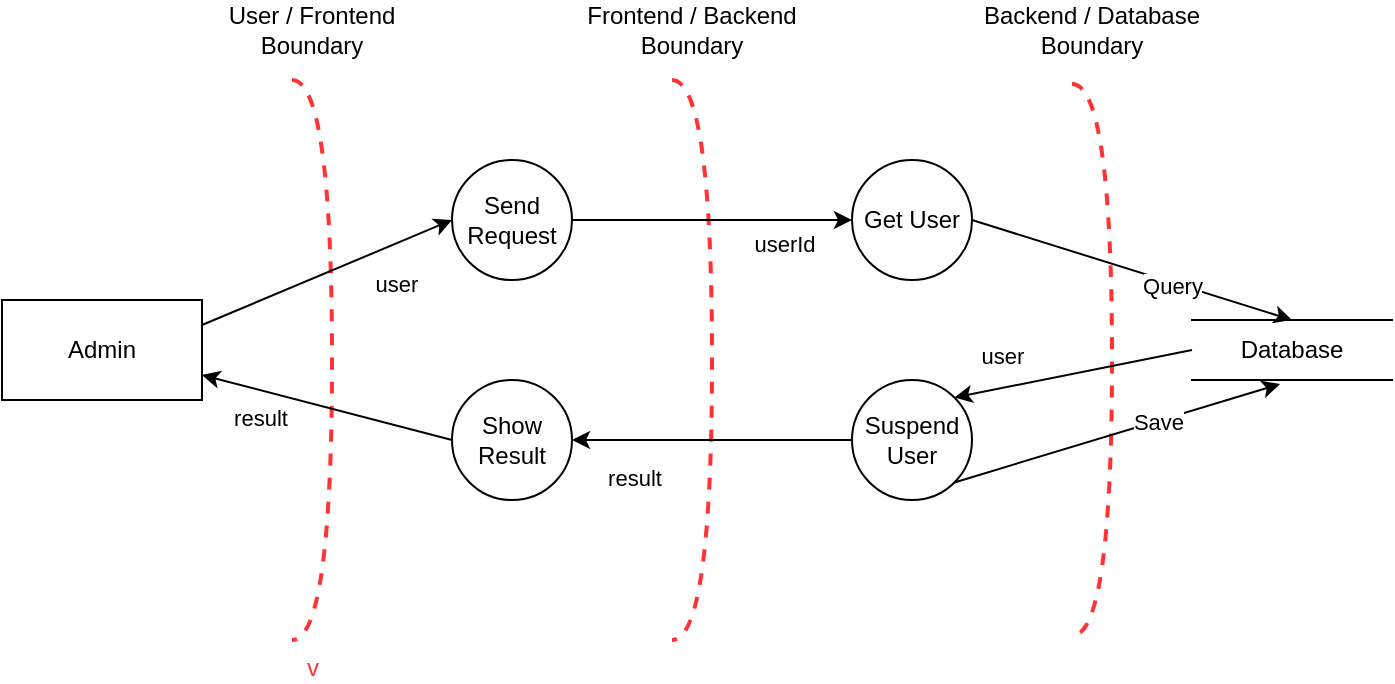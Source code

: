 <mxfile version="24.2.5" type="device">
  <diagram name="Página-1" id="sGbsREWsHjC3F5GEO4Eu">
    <mxGraphModel dx="989" dy="532" grid="1" gridSize="10" guides="1" tooltips="1" connect="1" arrows="1" fold="1" page="1" pageScale="1" pageWidth="1169" pageHeight="827" math="0" shadow="0">
      <root>
        <mxCell id="0" />
        <mxCell id="1" parent="0" />
        <mxCell id="EqJ2xSsujDH2mjNiBFDZ-3" value="Admin" style="html=1;dashed=0;whiteSpace=wrap;" parent="1" vertex="1">
          <mxGeometry x="175" y="180" width="100" height="50" as="geometry" />
        </mxCell>
        <mxCell id="EqJ2xSsujDH2mjNiBFDZ-5" value="v" style="shape=requiredInterface;html=1;verticalLabelPosition=bottom;dashed=1;strokeColor=#FF3333;strokeWidth=2;fillColor=none;fontColor=#FF3333;align=center;verticalAlign=top;labelPosition=center;" parent="1" vertex="1">
          <mxGeometry x="320" y="70" width="20" height="280" as="geometry" />
        </mxCell>
        <mxCell id="EqJ2xSsujDH2mjNiBFDZ-7" value="" style="shape=requiredInterface;html=1;verticalLabelPosition=bottom;dashed=1;strokeColor=#FF3333;strokeWidth=2;fillColor=none;fontColor=#FF3333;align=center;verticalAlign=top;labelPosition=center;" parent="1" vertex="1">
          <mxGeometry x="510" y="70" width="20" height="280" as="geometry" />
        </mxCell>
        <mxCell id="EqJ2xSsujDH2mjNiBFDZ-9" value="" style="shape=requiredInterface;html=1;verticalLabelPosition=bottom;dashed=1;strokeColor=#FF3333;strokeWidth=2;fillColor=none;fontColor=#FF3333;align=center;verticalAlign=top;labelPosition=center;" parent="1" vertex="1">
          <mxGeometry x="710" y="72" width="20" height="276" as="geometry" />
        </mxCell>
        <mxCell id="EqJ2xSsujDH2mjNiBFDZ-11" value="User / Frontend Boundary" style="text;html=1;align=center;verticalAlign=middle;whiteSpace=wrap;rounded=0;" parent="1" vertex="1">
          <mxGeometry x="275" y="30" width="110" height="30" as="geometry" />
        </mxCell>
        <mxCell id="EqJ2xSsujDH2mjNiBFDZ-12" value="Database" style="html=1;dashed=0;whiteSpace=wrap;shape=partialRectangle;right=0;left=0;" parent="1" vertex="1">
          <mxGeometry x="770" y="190" width="100" height="30" as="geometry" />
        </mxCell>
        <mxCell id="EqJ2xSsujDH2mjNiBFDZ-13" value="Frontend / Backend Boundary" style="text;html=1;align=center;verticalAlign=middle;whiteSpace=wrap;rounded=0;" parent="1" vertex="1">
          <mxGeometry x="465" y="30" width="110" height="30" as="geometry" />
        </mxCell>
        <mxCell id="EqJ2xSsujDH2mjNiBFDZ-14" value="Backend / Database Boundary" style="text;html=1;align=center;verticalAlign=middle;whiteSpace=wrap;rounded=0;" parent="1" vertex="1">
          <mxGeometry x="660" y="30" width="120" height="30" as="geometry" />
        </mxCell>
        <mxCell id="EqJ2xSsujDH2mjNiBFDZ-22" value="Suspend User" style="shape=ellipse;html=1;dashed=0;whiteSpace=wrap;perimeter=ellipsePerimeter;" parent="1" vertex="1">
          <mxGeometry x="600" y="220" width="60" height="60" as="geometry" />
        </mxCell>
        <mxCell id="EqJ2xSsujDH2mjNiBFDZ-23" value="Send&lt;div&gt;Request&lt;/div&gt;" style="shape=ellipse;html=1;dashed=0;whiteSpace=wrap;perimeter=ellipsePerimeter;" parent="1" vertex="1">
          <mxGeometry x="400" y="110" width="60" height="60" as="geometry" />
        </mxCell>
        <mxCell id="EqJ2xSsujDH2mjNiBFDZ-24" value="Show Result" style="shape=ellipse;html=1;dashed=0;whiteSpace=wrap;perimeter=ellipsePerimeter;" parent="1" vertex="1">
          <mxGeometry x="400" y="220" width="60" height="60" as="geometry" />
        </mxCell>
        <mxCell id="EqJ2xSsujDH2mjNiBFDZ-26" value="" style="endArrow=classic;html=1;rounded=0;exitX=1;exitY=0.25;exitDx=0;exitDy=0;entryX=0;entryY=0.5;entryDx=0;entryDy=0;" parent="1" source="EqJ2xSsujDH2mjNiBFDZ-3" target="EqJ2xSsujDH2mjNiBFDZ-23" edge="1">
          <mxGeometry width="50" height="50" relative="1" as="geometry">
            <mxPoint x="280" y="212.5" as="sourcePoint" />
            <mxPoint x="410" y="140" as="targetPoint" />
          </mxGeometry>
        </mxCell>
        <mxCell id="EqJ2xSsujDH2mjNiBFDZ-27" value="user" style="edgeLabel;html=1;align=center;verticalAlign=middle;resizable=0;points=[];" parent="EqJ2xSsujDH2mjNiBFDZ-26" vertex="1" connectable="0">
          <mxGeometry x="0.235" y="-1" relative="1" as="geometry">
            <mxPoint x="19" y="11" as="offset" />
          </mxGeometry>
        </mxCell>
        <mxCell id="EqJ2xSsujDH2mjNiBFDZ-28" value="result" style="endArrow=classic;html=1;rounded=0;exitX=0;exitY=0.5;exitDx=0;exitDy=0;entryX=1;entryY=0.75;entryDx=0;entryDy=0;" parent="1" source="EqJ2xSsujDH2mjNiBFDZ-24" target="EqJ2xSsujDH2mjNiBFDZ-3" edge="1">
          <mxGeometry x="0.488" y="14" width="50" height="50" relative="1" as="geometry">
            <mxPoint x="350" y="370" as="sourcePoint" />
            <mxPoint x="280" y="220" as="targetPoint" />
            <mxPoint as="offset" />
          </mxGeometry>
        </mxCell>
        <mxCell id="EqJ2xSsujDH2mjNiBFDZ-31" value="Get User" style="shape=ellipse;html=1;dashed=0;whiteSpace=wrap;perimeter=ellipsePerimeter;" parent="1" vertex="1">
          <mxGeometry x="600" y="110" width="60" height="60" as="geometry" />
        </mxCell>
        <mxCell id="EqJ2xSsujDH2mjNiBFDZ-32" value="" style="endArrow=classic;html=1;rounded=0;exitX=1;exitY=0.5;exitDx=0;exitDy=0;entryX=0;entryY=0.5;entryDx=0;entryDy=0;" parent="1" source="EqJ2xSsujDH2mjNiBFDZ-23" target="EqJ2xSsujDH2mjNiBFDZ-31" edge="1">
          <mxGeometry width="50" height="50" relative="1" as="geometry">
            <mxPoint x="490" y="220" as="sourcePoint" />
            <mxPoint x="540" y="170" as="targetPoint" />
          </mxGeometry>
        </mxCell>
        <mxCell id="EqJ2xSsujDH2mjNiBFDZ-35" value="" style="endArrow=classic;html=1;rounded=0;exitX=1;exitY=0.5;exitDx=0;exitDy=0;entryX=0.5;entryY=0;entryDx=0;entryDy=0;" parent="1" source="EqJ2xSsujDH2mjNiBFDZ-31" target="EqJ2xSsujDH2mjNiBFDZ-12" edge="1">
          <mxGeometry width="50" height="50" relative="1" as="geometry">
            <mxPoint x="790" y="380" as="sourcePoint" />
            <mxPoint x="840" y="330" as="targetPoint" />
          </mxGeometry>
        </mxCell>
        <mxCell id="EqJ2xSsujDH2mjNiBFDZ-36" value="Query" style="edgeLabel;html=1;align=center;verticalAlign=middle;resizable=0;points=[];" parent="EqJ2xSsujDH2mjNiBFDZ-35" vertex="1" connectable="0">
          <mxGeometry x="0.255" y="-1" relative="1" as="geometry">
            <mxPoint as="offset" />
          </mxGeometry>
        </mxCell>
        <mxCell id="EqJ2xSsujDH2mjNiBFDZ-37" value="" style="endArrow=classic;html=1;rounded=0;exitX=0;exitY=0.5;exitDx=0;exitDy=0;entryX=1;entryY=0;entryDx=0;entryDy=0;" parent="1" source="EqJ2xSsujDH2mjNiBFDZ-12" target="EqJ2xSsujDH2mjNiBFDZ-22" edge="1">
          <mxGeometry width="50" height="50" relative="1" as="geometry">
            <mxPoint x="570" y="320" as="sourcePoint" />
            <mxPoint x="620" y="270" as="targetPoint" />
          </mxGeometry>
        </mxCell>
        <mxCell id="EqJ2xSsujDH2mjNiBFDZ-38" value="user" style="edgeLabel;html=1;align=center;verticalAlign=middle;resizable=0;points=[];" parent="EqJ2xSsujDH2mjNiBFDZ-37" vertex="1" connectable="0">
          <mxGeometry x="0.433" y="-2" relative="1" as="geometry">
            <mxPoint x="-10" y="-12" as="offset" />
          </mxGeometry>
        </mxCell>
        <mxCell id="EqJ2xSsujDH2mjNiBFDZ-41" value="" style="endArrow=classic;html=1;rounded=0;exitX=0;exitY=0.5;exitDx=0;exitDy=0;entryX=1;entryY=0.5;entryDx=0;entryDy=0;" parent="1" source="EqJ2xSsujDH2mjNiBFDZ-22" target="EqJ2xSsujDH2mjNiBFDZ-24" edge="1">
          <mxGeometry width="50" height="50" relative="1" as="geometry">
            <mxPoint x="580" y="315" as="sourcePoint" />
            <mxPoint x="550" y="400" as="targetPoint" />
          </mxGeometry>
        </mxCell>
        <mxCell id="EqJ2xSsujDH2mjNiBFDZ-42" value="result" style="edgeLabel;html=1;align=center;verticalAlign=middle;resizable=0;points=[];" parent="EqJ2xSsujDH2mjNiBFDZ-41" vertex="1" connectable="0">
          <mxGeometry x="0.551" relative="1" as="geometry">
            <mxPoint x="-1" y="19" as="offset" />
          </mxGeometry>
        </mxCell>
        <mxCell id="yCfjWie0wwJFAbQvrw_H-2" value="userId" style="edgeLabel;html=1;align=center;verticalAlign=middle;resizable=0;points=[];" parent="1" vertex="1" connectable="0">
          <mxGeometry x="548.996" y="141.005" as="geometry">
            <mxPoint x="17" y="11" as="offset" />
          </mxGeometry>
        </mxCell>
        <mxCell id="yCfjWie0wwJFAbQvrw_H-5" value="" style="endArrow=classic;html=1;rounded=0;exitX=1;exitY=1;exitDx=0;exitDy=0;entryX=0.44;entryY=1.067;entryDx=0;entryDy=0;entryPerimeter=0;" parent="1" source="EqJ2xSsujDH2mjNiBFDZ-22" target="EqJ2xSsujDH2mjNiBFDZ-12" edge="1">
          <mxGeometry width="50" height="50" relative="1" as="geometry">
            <mxPoint x="700" y="430" as="sourcePoint" />
            <mxPoint x="770" y="250" as="targetPoint" />
          </mxGeometry>
        </mxCell>
        <mxCell id="yCfjWie0wwJFAbQvrw_H-8" value="Save" style="edgeLabel;html=1;align=center;verticalAlign=middle;resizable=0;points=[];" parent="yCfjWie0wwJFAbQvrw_H-5" vertex="1" connectable="0">
          <mxGeometry x="0.249" relative="1" as="geometry">
            <mxPoint as="offset" />
          </mxGeometry>
        </mxCell>
      </root>
    </mxGraphModel>
  </diagram>
</mxfile>
